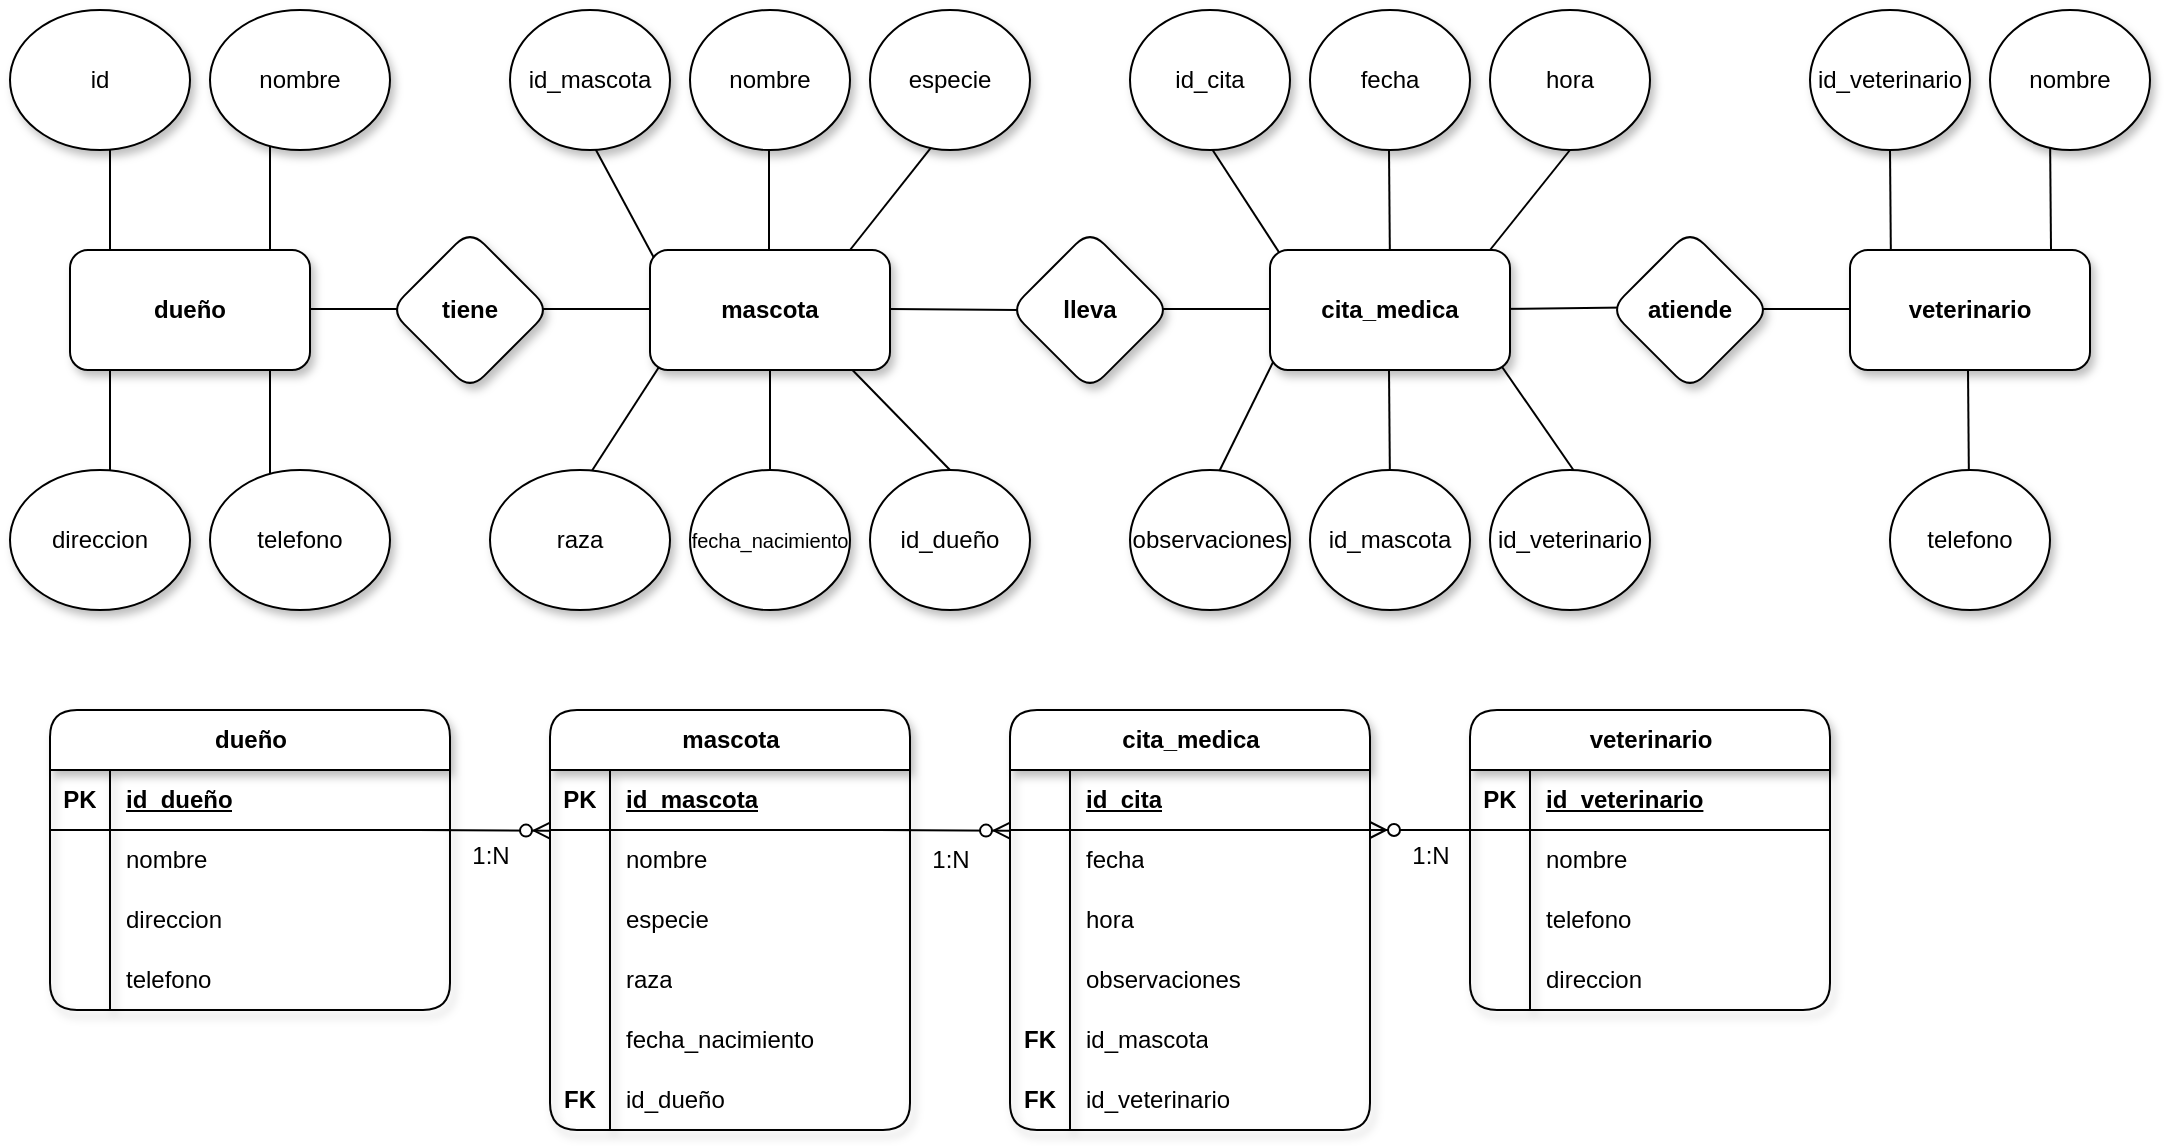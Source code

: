 <mxfile version="28.1.2">
  <diagram name="Página-1" id="cQDwVTA74ZzNVx3wWvGs">
    <mxGraphModel dx="1097" dy="555" grid="1" gridSize="10" guides="1" tooltips="1" connect="1" arrows="1" fold="1" page="1" pageScale="1" pageWidth="1169" pageHeight="1654" math="0" shadow="0">
      <root>
        <mxCell id="0" />
        <mxCell id="1" parent="0" />
        <mxCell id="F-ToWqhk44E_iKogkP2u-29" value="" style="fontSize=12;html=1;endArrow=ERzeroToMany;endFill=1;rounded=0;" edge="1" parent="1">
          <mxGeometry width="100" height="100" relative="1" as="geometry">
            <mxPoint x="800" y="420" as="sourcePoint" />
            <mxPoint x="710" y="420" as="targetPoint" />
          </mxGeometry>
        </mxCell>
        <mxCell id="F-ToWqhk44E_iKogkP2u-10" value="" style="endArrow=none;html=1;rounded=0;" edge="1" parent="1">
          <mxGeometry width="50" height="50" relative="1" as="geometry">
            <mxPoint x="890" y="159.5" as="sourcePoint" />
            <mxPoint x="950" y="159.5" as="targetPoint" />
          </mxGeometry>
        </mxCell>
        <mxCell id="F-ToWqhk44E_iKogkP2u-9" value="" style="endArrow=none;html=1;rounded=0;entryX=0.1;entryY=0.485;entryDx=0;entryDy=0;entryPerimeter=0;" edge="1" parent="1" target="wJCpvDUQ6KjIHCHwOTUY-6">
          <mxGeometry width="50" height="50" relative="1" as="geometry">
            <mxPoint x="770" y="159.5" as="sourcePoint" />
            <mxPoint x="830" y="159.5" as="targetPoint" />
          </mxGeometry>
        </mxCell>
        <mxCell id="F-ToWqhk44E_iKogkP2u-7" value="" style="endArrow=none;html=1;rounded=0;" edge="1" parent="1">
          <mxGeometry width="50" height="50" relative="1" as="geometry">
            <mxPoint x="600" y="159.5" as="sourcePoint" />
            <mxPoint x="660" y="159.5" as="targetPoint" />
          </mxGeometry>
        </mxCell>
        <mxCell id="F-ToWqhk44E_iKogkP2u-5" value="" style="endArrow=none;html=1;rounded=0;" edge="1" parent="1">
          <mxGeometry width="50" height="50" relative="1" as="geometry">
            <mxPoint x="470" y="159.5" as="sourcePoint" />
            <mxPoint x="540" y="160" as="targetPoint" />
          </mxGeometry>
        </mxCell>
        <mxCell id="wJCpvDUQ6KjIHCHwOTUY-32" value="" style="endArrow=none;html=1;rounded=0;" parent="1" edge="1">
          <mxGeometry width="50" height="50" relative="1" as="geometry">
            <mxPoint x="314.75" y="250" as="sourcePoint" />
            <mxPoint x="360" y="180" as="targetPoint" />
          </mxGeometry>
        </mxCell>
        <mxCell id="F-ToWqhk44E_iKogkP2u-2" value="" style="endArrow=none;html=1;rounded=0;" edge="1" parent="1">
          <mxGeometry width="50" height="50" relative="1" as="geometry">
            <mxPoint x="290" y="159.5" as="sourcePoint" />
            <mxPoint x="350" y="159.5" as="targetPoint" />
          </mxGeometry>
        </mxCell>
        <mxCell id="F-ToWqhk44E_iKogkP2u-1" value="" style="endArrow=none;html=1;rounded=0;" edge="1" parent="1">
          <mxGeometry width="50" height="50" relative="1" as="geometry">
            <mxPoint x="180" y="159.5" as="sourcePoint" />
            <mxPoint x="240" y="159.5" as="targetPoint" />
          </mxGeometry>
        </mxCell>
        <mxCell id="wJCpvDUQ6KjIHCHwOTUY-47" value="" style="endArrow=none;html=1;rounded=0;exitX=0.5;exitY=0;exitDx=0;exitDy=0;" parent="1" edge="1">
          <mxGeometry width="50" height="50" relative="1" as="geometry">
            <mxPoint x="970.5" y="140" as="sourcePoint" />
            <mxPoint x="970" y="80" as="targetPoint" />
          </mxGeometry>
        </mxCell>
        <mxCell id="wJCpvDUQ6KjIHCHwOTUY-46" value="" style="endArrow=none;html=1;rounded=0;exitX=0.5;exitY=0;exitDx=0;exitDy=0;" parent="1" edge="1">
          <mxGeometry width="50" height="50" relative="1" as="geometry">
            <mxPoint x="1050.5" y="130" as="sourcePoint" />
            <mxPoint x="1050" y="70" as="targetPoint" />
          </mxGeometry>
        </mxCell>
        <mxCell id="wJCpvDUQ6KjIHCHwOTUY-45" value="" style="endArrow=none;html=1;rounded=0;exitX=0.5;exitY=0;exitDx=0;exitDy=0;" parent="1" edge="1">
          <mxGeometry width="50" height="50" relative="1" as="geometry">
            <mxPoint x="1009.5" y="250" as="sourcePoint" />
            <mxPoint x="1009" y="190" as="targetPoint" />
          </mxGeometry>
        </mxCell>
        <mxCell id="wJCpvDUQ6KjIHCHwOTUY-44" value="" style="endArrow=none;html=1;rounded=0;entryX=0.5;entryY=1;entryDx=0;entryDy=0;" parent="1" edge="1" target="wJCpvDUQ6KjIHCHwOTUY-24">
          <mxGeometry width="50" height="50" relative="1" as="geometry">
            <mxPoint x="770" y="130" as="sourcePoint" />
            <mxPoint x="820" y="80" as="targetPoint" />
          </mxGeometry>
        </mxCell>
        <mxCell id="wJCpvDUQ6KjIHCHwOTUY-41" value="" style="endArrow=none;html=1;rounded=0;exitX=0;exitY=0;exitDx=0;exitDy=0;" parent="1" edge="1">
          <mxGeometry width="50" height="50" relative="1" as="geometry">
            <mxPoint x="811.716" y="240.001" as="sourcePoint" />
            <mxPoint x="770" y="179.75" as="targetPoint" />
          </mxGeometry>
        </mxCell>
        <mxCell id="wJCpvDUQ6KjIHCHwOTUY-40" value="" style="endArrow=none;html=1;rounded=0;exitX=0.5;exitY=0;exitDx=0;exitDy=0;" parent="1" edge="1">
          <mxGeometry width="50" height="50" relative="1" as="geometry">
            <mxPoint x="720" y="250" as="sourcePoint" />
            <mxPoint x="719.5" y="190" as="targetPoint" />
          </mxGeometry>
        </mxCell>
        <mxCell id="wJCpvDUQ6KjIHCHwOTUY-39" value="" style="endArrow=none;html=1;rounded=0;exitX=0.5;exitY=0;exitDx=0;exitDy=0;entryX=0.023;entryY=0.893;entryDx=0;entryDy=0;entryPerimeter=0;" parent="1" edge="1" target="wJCpvDUQ6KjIHCHwOTUY-5">
          <mxGeometry width="50" height="50" relative="1" as="geometry">
            <mxPoint x="630" y="250" as="sourcePoint" />
            <mxPoint x="629.5" y="190" as="targetPoint" />
          </mxGeometry>
        </mxCell>
        <mxCell id="wJCpvDUQ6KjIHCHwOTUY-42" value="" style="endArrow=none;html=1;rounded=0;exitX=0.5;exitY=0;exitDx=0;exitDy=0;" parent="1" edge="1">
          <mxGeometry width="50" height="50" relative="1" as="geometry">
            <mxPoint x="670" y="139.58" as="sourcePoint" />
            <mxPoint x="630" y="78" as="targetPoint" />
          </mxGeometry>
        </mxCell>
        <mxCell id="wJCpvDUQ6KjIHCHwOTUY-43" value="" style="endArrow=none;html=1;rounded=0;exitX=0.5;exitY=0;exitDx=0;exitDy=0;" parent="1" edge="1">
          <mxGeometry width="50" height="50" relative="1" as="geometry">
            <mxPoint x="720" y="140" as="sourcePoint" />
            <mxPoint x="719.5" y="80" as="targetPoint" />
          </mxGeometry>
        </mxCell>
        <mxCell id="wJCpvDUQ6KjIHCHwOTUY-37" value="" style="endArrow=none;html=1;rounded=0;entryX=0.405;entryY=0.949;entryDx=0;entryDy=0;entryPerimeter=0;" parent="1" edge="1" target="wJCpvDUQ6KjIHCHwOTUY-15">
          <mxGeometry width="50" height="50" relative="1" as="geometry">
            <mxPoint x="450.005" y="130" as="sourcePoint" />
            <mxPoint x="500.01" y="80" as="targetPoint" />
          </mxGeometry>
        </mxCell>
        <mxCell id="wJCpvDUQ6KjIHCHwOTUY-33" value="" style="endArrow=none;html=1;rounded=0;entryX=0.595;entryY=1.017;entryDx=0;entryDy=0;entryPerimeter=0;" parent="1" edge="1">
          <mxGeometry width="50" height="50" relative="1" as="geometry">
            <mxPoint x="360" y="148.81" as="sourcePoint" />
            <mxPoint x="317.6" y="70.0" as="targetPoint" />
          </mxGeometry>
        </mxCell>
        <mxCell id="wJCpvDUQ6KjIHCHwOTUY-35" value="" style="endArrow=none;html=1;rounded=0;exitX=0.5;exitY=0;exitDx=0;exitDy=0;entryX=0.937;entryY=0.933;entryDx=0;entryDy=0;entryPerimeter=0;" parent="1" edge="1" source="wJCpvDUQ6KjIHCHwOTUY-18">
          <mxGeometry width="50" height="50" relative="1" as="geometry">
            <mxPoint x="492.4" y="240.0" as="sourcePoint" />
            <mxPoint x="450.0" y="188.78" as="targetPoint" />
          </mxGeometry>
        </mxCell>
        <mxCell id="wJCpvDUQ6KjIHCHwOTUY-34" value="" style="endArrow=none;html=1;rounded=0;" parent="1" edge="1">
          <mxGeometry width="50" height="50" relative="1" as="geometry">
            <mxPoint x="409.5" y="140" as="sourcePoint" />
            <mxPoint x="409.5" y="70" as="targetPoint" />
          </mxGeometry>
        </mxCell>
        <mxCell id="wJCpvDUQ6KjIHCHwOTUY-36" value="" style="endArrow=none;html=1;rounded=0;exitX=0.5;exitY=0;exitDx=0;exitDy=0;" parent="1" source="wJCpvDUQ6KjIHCHwOTUY-17" edge="1">
          <mxGeometry width="50" height="50" relative="1" as="geometry">
            <mxPoint x="429.5" y="250" as="sourcePoint" />
            <mxPoint x="410" y="180" as="targetPoint" />
          </mxGeometry>
        </mxCell>
        <mxCell id="wJCpvDUQ6KjIHCHwOTUY-28" value="" style="endArrow=none;html=1;rounded=0;" parent="1" edge="1">
          <mxGeometry width="50" height="50" relative="1" as="geometry">
            <mxPoint x="80" y="140" as="sourcePoint" />
            <mxPoint x="80" y="70" as="targetPoint" />
          </mxGeometry>
        </mxCell>
        <mxCell id="wJCpvDUQ6KjIHCHwOTUY-29" value="" style="endArrow=none;html=1;rounded=0;" parent="1" edge="1">
          <mxGeometry width="50" height="50" relative="1" as="geometry">
            <mxPoint x="160" y="140" as="sourcePoint" />
            <mxPoint x="160" y="70" as="targetPoint" />
          </mxGeometry>
        </mxCell>
        <mxCell id="wJCpvDUQ6KjIHCHwOTUY-31" value="" style="endArrow=none;html=1;rounded=0;" parent="1" edge="1">
          <mxGeometry width="50" height="50" relative="1" as="geometry">
            <mxPoint x="160" y="260" as="sourcePoint" />
            <mxPoint x="160" y="190" as="targetPoint" />
          </mxGeometry>
        </mxCell>
        <mxCell id="wJCpvDUQ6KjIHCHwOTUY-30" value="" style="endArrow=none;html=1;rounded=0;" parent="1" edge="1">
          <mxGeometry width="50" height="50" relative="1" as="geometry">
            <mxPoint x="80" y="240" as="sourcePoint" />
            <mxPoint x="80" y="170" as="targetPoint" />
          </mxGeometry>
        </mxCell>
        <mxCell id="wJCpvDUQ6KjIHCHwOTUY-1" value="&lt;b&gt;dueño&lt;/b&gt;" style="rounded=1;whiteSpace=wrap;html=1;shadow=1;" parent="1" vertex="1">
          <mxGeometry x="60" y="130" width="120" height="60" as="geometry" />
        </mxCell>
        <mxCell id="wJCpvDUQ6KjIHCHwOTUY-2" value="&lt;b&gt;tiene&lt;/b&gt;" style="rhombus;whiteSpace=wrap;html=1;rounded=1;shadow=1;" parent="1" vertex="1">
          <mxGeometry x="220" y="120" width="80" height="80" as="geometry" />
        </mxCell>
        <mxCell id="wJCpvDUQ6KjIHCHwOTUY-3" value="&lt;b&gt;mascota&lt;/b&gt;" style="rounded=1;whiteSpace=wrap;html=1;shadow=1;" parent="1" vertex="1">
          <mxGeometry x="350" y="130" width="120" height="60" as="geometry" />
        </mxCell>
        <mxCell id="wJCpvDUQ6KjIHCHwOTUY-5" value="&lt;b&gt;cita_medica&lt;/b&gt;" style="rounded=1;whiteSpace=wrap;html=1;shadow=1;" parent="1" vertex="1">
          <mxGeometry x="660" y="130" width="120" height="60" as="geometry" />
        </mxCell>
        <mxCell id="wJCpvDUQ6KjIHCHwOTUY-6" value="&lt;b&gt;atiende&lt;/b&gt;" style="rhombus;whiteSpace=wrap;html=1;rounded=1;shadow=1;" parent="1" vertex="1">
          <mxGeometry x="830" y="120" width="80" height="80" as="geometry" />
        </mxCell>
        <mxCell id="wJCpvDUQ6KjIHCHwOTUY-7" value="&lt;b&gt;veterinario&lt;/b&gt;" style="rounded=1;whiteSpace=wrap;html=1;shadow=1;" parent="1" vertex="1">
          <mxGeometry x="950" y="130" width="120" height="60" as="geometry" />
        </mxCell>
        <mxCell id="wJCpvDUQ6KjIHCHwOTUY-8" value="id" style="ellipse;whiteSpace=wrap;html=1;shadow=1;" parent="1" vertex="1">
          <mxGeometry x="30" y="10" width="90" height="70" as="geometry" />
        </mxCell>
        <mxCell id="wJCpvDUQ6KjIHCHwOTUY-9" value="nombre" style="ellipse;whiteSpace=wrap;html=1;shadow=1;" parent="1" vertex="1">
          <mxGeometry x="130" y="10" width="90" height="70" as="geometry" />
        </mxCell>
        <mxCell id="wJCpvDUQ6KjIHCHwOTUY-10" value="direccion" style="ellipse;whiteSpace=wrap;html=1;shadow=1;" parent="1" vertex="1">
          <mxGeometry x="30" y="240" width="90" height="70" as="geometry" />
        </mxCell>
        <mxCell id="wJCpvDUQ6KjIHCHwOTUY-11" value="telefono" style="ellipse;whiteSpace=wrap;html=1;shadow=1;" parent="1" vertex="1">
          <mxGeometry x="130" y="240" width="90" height="70" as="geometry" />
        </mxCell>
        <mxCell id="wJCpvDUQ6KjIHCHwOTUY-13" value="id_mascota" style="ellipse;whiteSpace=wrap;html=1;shadow=1;" parent="1" vertex="1">
          <mxGeometry x="280" y="10" width="80" height="70" as="geometry" />
        </mxCell>
        <mxCell id="wJCpvDUQ6KjIHCHwOTUY-14" value="nombre" style="ellipse;whiteSpace=wrap;html=1;shadow=1;" parent="1" vertex="1">
          <mxGeometry x="370" y="10" width="80" height="70" as="geometry" />
        </mxCell>
        <mxCell id="wJCpvDUQ6KjIHCHwOTUY-15" value="especie" style="ellipse;whiteSpace=wrap;html=1;shadow=1;" parent="1" vertex="1">
          <mxGeometry x="460" y="10" width="80" height="70" as="geometry" />
        </mxCell>
        <mxCell id="wJCpvDUQ6KjIHCHwOTUY-16" value="raza" style="ellipse;whiteSpace=wrap;html=1;shadow=1;" parent="1" vertex="1">
          <mxGeometry x="270" y="240" width="90" height="70" as="geometry" />
        </mxCell>
        <mxCell id="wJCpvDUQ6KjIHCHwOTUY-17" value="&lt;font style=&quot;font-size: 10px;&quot;&gt;fecha_nacimiento&lt;/font&gt;" style="ellipse;whiteSpace=wrap;html=1;shadow=1;" parent="1" vertex="1">
          <mxGeometry x="370" y="240" width="80" height="70" as="geometry" />
        </mxCell>
        <mxCell id="wJCpvDUQ6KjIHCHwOTUY-18" value="id_dueño" style="ellipse;whiteSpace=wrap;html=1;shadow=1;" parent="1" vertex="1">
          <mxGeometry x="460" y="240" width="80" height="70" as="geometry" />
        </mxCell>
        <mxCell id="wJCpvDUQ6KjIHCHwOTUY-19" value="observaciones" style="ellipse;whiteSpace=wrap;html=1;shadow=1;" parent="1" vertex="1">
          <mxGeometry x="590" y="240" width="80" height="70" as="geometry" />
        </mxCell>
        <mxCell id="wJCpvDUQ6KjIHCHwOTUY-20" value="id_mascota" style="ellipse;whiteSpace=wrap;html=1;shadow=1;" parent="1" vertex="1">
          <mxGeometry x="680" y="240" width="80" height="70" as="geometry" />
        </mxCell>
        <mxCell id="wJCpvDUQ6KjIHCHwOTUY-21" value="id_veterinario" style="ellipse;whiteSpace=wrap;html=1;shadow=1;" parent="1" vertex="1">
          <mxGeometry x="770" y="240" width="80" height="70" as="geometry" />
        </mxCell>
        <mxCell id="wJCpvDUQ6KjIHCHwOTUY-22" value="id_cita" style="ellipse;whiteSpace=wrap;html=1;shadow=1;" parent="1" vertex="1">
          <mxGeometry x="590" y="10" width="80" height="70" as="geometry" />
        </mxCell>
        <mxCell id="wJCpvDUQ6KjIHCHwOTUY-23" value="fecha" style="ellipse;whiteSpace=wrap;html=1;shadow=1;" parent="1" vertex="1">
          <mxGeometry x="680" y="10" width="80" height="70" as="geometry" />
        </mxCell>
        <mxCell id="wJCpvDUQ6KjIHCHwOTUY-24" value="hora" style="ellipse;whiteSpace=wrap;html=1;shadow=1;" parent="1" vertex="1">
          <mxGeometry x="770" y="10" width="80" height="70" as="geometry" />
        </mxCell>
        <mxCell id="wJCpvDUQ6KjIHCHwOTUY-25" value="id_veterinario" style="ellipse;whiteSpace=wrap;html=1;shadow=1;" parent="1" vertex="1">
          <mxGeometry x="930" y="10" width="80" height="70" as="geometry" />
        </mxCell>
        <mxCell id="wJCpvDUQ6KjIHCHwOTUY-26" value="nombre" style="ellipse;whiteSpace=wrap;html=1;shadow=1;" parent="1" vertex="1">
          <mxGeometry x="1020" y="10" width="80" height="70" as="geometry" />
        </mxCell>
        <mxCell id="wJCpvDUQ6KjIHCHwOTUY-27" value="telefono" style="ellipse;whiteSpace=wrap;html=1;shadow=1;" parent="1" vertex="1">
          <mxGeometry x="970" y="240" width="80" height="70" as="geometry" />
        </mxCell>
        <mxCell id="wJCpvDUQ6KjIHCHwOTUY-48" value="dueño" style="shape=table;startSize=30;container=1;collapsible=1;childLayout=tableLayout;fixedRows=1;rowLines=0;fontStyle=1;align=center;resizeLast=1;html=1;rounded=1;shadow=1;" parent="1" vertex="1">
          <mxGeometry x="50" y="360" width="200" height="150" as="geometry" />
        </mxCell>
        <mxCell id="wJCpvDUQ6KjIHCHwOTUY-49" value="" style="shape=tableRow;horizontal=0;startSize=0;swimlaneHead=0;swimlaneBody=0;fillColor=none;collapsible=0;dropTarget=0;points=[[0,0.5],[1,0.5]];portConstraint=eastwest;top=0;left=0;right=0;bottom=1;" parent="wJCpvDUQ6KjIHCHwOTUY-48" vertex="1">
          <mxGeometry y="30" width="200" height="30" as="geometry" />
        </mxCell>
        <mxCell id="wJCpvDUQ6KjIHCHwOTUY-50" value="PK" style="shape=partialRectangle;connectable=0;fillColor=none;top=0;left=0;bottom=0;right=0;fontStyle=1;overflow=hidden;whiteSpace=wrap;html=1;" parent="wJCpvDUQ6KjIHCHwOTUY-49" vertex="1">
          <mxGeometry width="30" height="30" as="geometry">
            <mxRectangle width="30" height="30" as="alternateBounds" />
          </mxGeometry>
        </mxCell>
        <mxCell id="wJCpvDUQ6KjIHCHwOTUY-51" value="id_dueño" style="shape=partialRectangle;connectable=0;fillColor=none;top=0;left=0;bottom=0;right=0;align=left;spacingLeft=6;fontStyle=5;overflow=hidden;whiteSpace=wrap;html=1;" parent="wJCpvDUQ6KjIHCHwOTUY-49" vertex="1">
          <mxGeometry x="30" width="170" height="30" as="geometry">
            <mxRectangle width="170" height="30" as="alternateBounds" />
          </mxGeometry>
        </mxCell>
        <mxCell id="wJCpvDUQ6KjIHCHwOTUY-52" value="" style="shape=tableRow;horizontal=0;startSize=0;swimlaneHead=0;swimlaneBody=0;fillColor=none;collapsible=0;dropTarget=0;points=[[0,0.5],[1,0.5]];portConstraint=eastwest;top=0;left=0;right=0;bottom=0;" parent="wJCpvDUQ6KjIHCHwOTUY-48" vertex="1">
          <mxGeometry y="60" width="200" height="30" as="geometry" />
        </mxCell>
        <mxCell id="wJCpvDUQ6KjIHCHwOTUY-53" value="" style="shape=partialRectangle;connectable=0;fillColor=none;top=0;left=0;bottom=0;right=0;editable=1;overflow=hidden;whiteSpace=wrap;html=1;" parent="wJCpvDUQ6KjIHCHwOTUY-52" vertex="1">
          <mxGeometry width="30" height="30" as="geometry">
            <mxRectangle width="30" height="30" as="alternateBounds" />
          </mxGeometry>
        </mxCell>
        <mxCell id="wJCpvDUQ6KjIHCHwOTUY-54" value="nombre" style="shape=partialRectangle;connectable=0;fillColor=none;top=0;left=0;bottom=0;right=0;align=left;spacingLeft=6;overflow=hidden;whiteSpace=wrap;html=1;" parent="wJCpvDUQ6KjIHCHwOTUY-52" vertex="1">
          <mxGeometry x="30" width="170" height="30" as="geometry">
            <mxRectangle width="170" height="30" as="alternateBounds" />
          </mxGeometry>
        </mxCell>
        <mxCell id="wJCpvDUQ6KjIHCHwOTUY-55" value="" style="shape=tableRow;horizontal=0;startSize=0;swimlaneHead=0;swimlaneBody=0;fillColor=none;collapsible=0;dropTarget=0;points=[[0,0.5],[1,0.5]];portConstraint=eastwest;top=0;left=0;right=0;bottom=0;" parent="wJCpvDUQ6KjIHCHwOTUY-48" vertex="1">
          <mxGeometry y="90" width="200" height="30" as="geometry" />
        </mxCell>
        <mxCell id="wJCpvDUQ6KjIHCHwOTUY-56" value="" style="shape=partialRectangle;connectable=0;fillColor=none;top=0;left=0;bottom=0;right=0;editable=1;overflow=hidden;whiteSpace=wrap;html=1;" parent="wJCpvDUQ6KjIHCHwOTUY-55" vertex="1">
          <mxGeometry width="30" height="30" as="geometry">
            <mxRectangle width="30" height="30" as="alternateBounds" />
          </mxGeometry>
        </mxCell>
        <mxCell id="wJCpvDUQ6KjIHCHwOTUY-57" value="direccion" style="shape=partialRectangle;connectable=0;fillColor=none;top=0;left=0;bottom=0;right=0;align=left;spacingLeft=6;overflow=hidden;whiteSpace=wrap;html=1;" parent="wJCpvDUQ6KjIHCHwOTUY-55" vertex="1">
          <mxGeometry x="30" width="170" height="30" as="geometry">
            <mxRectangle width="170" height="30" as="alternateBounds" />
          </mxGeometry>
        </mxCell>
        <mxCell id="wJCpvDUQ6KjIHCHwOTUY-58" value="" style="shape=tableRow;horizontal=0;startSize=0;swimlaneHead=0;swimlaneBody=0;fillColor=none;collapsible=0;dropTarget=0;points=[[0,0.5],[1,0.5]];portConstraint=eastwest;top=0;left=0;right=0;bottom=0;" parent="wJCpvDUQ6KjIHCHwOTUY-48" vertex="1">
          <mxGeometry y="120" width="200" height="30" as="geometry" />
        </mxCell>
        <mxCell id="wJCpvDUQ6KjIHCHwOTUY-59" value="" style="shape=partialRectangle;connectable=0;fillColor=none;top=0;left=0;bottom=0;right=0;editable=1;overflow=hidden;whiteSpace=wrap;html=1;" parent="wJCpvDUQ6KjIHCHwOTUY-58" vertex="1">
          <mxGeometry width="30" height="30" as="geometry">
            <mxRectangle width="30" height="30" as="alternateBounds" />
          </mxGeometry>
        </mxCell>
        <mxCell id="wJCpvDUQ6KjIHCHwOTUY-60" value="telefono" style="shape=partialRectangle;connectable=0;fillColor=none;top=0;left=0;bottom=0;right=0;align=left;spacingLeft=6;overflow=hidden;whiteSpace=wrap;html=1;" parent="wJCpvDUQ6KjIHCHwOTUY-58" vertex="1">
          <mxGeometry x="30" width="170" height="30" as="geometry">
            <mxRectangle width="170" height="30" as="alternateBounds" />
          </mxGeometry>
        </mxCell>
        <mxCell id="wJCpvDUQ6KjIHCHwOTUY-62" value="mascota" style="shape=table;startSize=30;container=1;collapsible=1;childLayout=tableLayout;fixedRows=1;rowLines=0;fontStyle=1;align=center;resizeLast=1;html=1;rounded=1;shadow=1;" parent="1" vertex="1">
          <mxGeometry x="300" y="360" width="180" height="210" as="geometry" />
        </mxCell>
        <mxCell id="wJCpvDUQ6KjIHCHwOTUY-63" value="" style="shape=tableRow;horizontal=0;startSize=0;swimlaneHead=0;swimlaneBody=0;fillColor=none;collapsible=0;dropTarget=0;points=[[0,0.5],[1,0.5]];portConstraint=eastwest;top=0;left=0;right=0;bottom=1;" parent="wJCpvDUQ6KjIHCHwOTUY-62" vertex="1">
          <mxGeometry y="30" width="180" height="30" as="geometry" />
        </mxCell>
        <mxCell id="wJCpvDUQ6KjIHCHwOTUY-64" value="PK" style="shape=partialRectangle;connectable=0;fillColor=none;top=0;left=0;bottom=0;right=0;fontStyle=1;overflow=hidden;whiteSpace=wrap;html=1;" parent="wJCpvDUQ6KjIHCHwOTUY-63" vertex="1">
          <mxGeometry width="30" height="30" as="geometry">
            <mxRectangle width="30" height="30" as="alternateBounds" />
          </mxGeometry>
        </mxCell>
        <mxCell id="wJCpvDUQ6KjIHCHwOTUY-65" value="id_mascota" style="shape=partialRectangle;connectable=0;fillColor=none;top=0;left=0;bottom=0;right=0;align=left;spacingLeft=6;fontStyle=5;overflow=hidden;whiteSpace=wrap;html=1;" parent="wJCpvDUQ6KjIHCHwOTUY-63" vertex="1">
          <mxGeometry x="30" width="150" height="30" as="geometry">
            <mxRectangle width="150" height="30" as="alternateBounds" />
          </mxGeometry>
        </mxCell>
        <mxCell id="wJCpvDUQ6KjIHCHwOTUY-66" value="" style="shape=tableRow;horizontal=0;startSize=0;swimlaneHead=0;swimlaneBody=0;fillColor=none;collapsible=0;dropTarget=0;points=[[0,0.5],[1,0.5]];portConstraint=eastwest;top=0;left=0;right=0;bottom=0;" parent="wJCpvDUQ6KjIHCHwOTUY-62" vertex="1">
          <mxGeometry y="60" width="180" height="30" as="geometry" />
        </mxCell>
        <mxCell id="wJCpvDUQ6KjIHCHwOTUY-67" value="" style="shape=partialRectangle;connectable=0;fillColor=none;top=0;left=0;bottom=0;right=0;editable=1;overflow=hidden;whiteSpace=wrap;html=1;" parent="wJCpvDUQ6KjIHCHwOTUY-66" vertex="1">
          <mxGeometry width="30" height="30" as="geometry">
            <mxRectangle width="30" height="30" as="alternateBounds" />
          </mxGeometry>
        </mxCell>
        <mxCell id="wJCpvDUQ6KjIHCHwOTUY-68" value="nombre" style="shape=partialRectangle;connectable=0;fillColor=none;top=0;left=0;bottom=0;right=0;align=left;spacingLeft=6;overflow=hidden;whiteSpace=wrap;html=1;" parent="wJCpvDUQ6KjIHCHwOTUY-66" vertex="1">
          <mxGeometry x="30" width="150" height="30" as="geometry">
            <mxRectangle width="150" height="30" as="alternateBounds" />
          </mxGeometry>
        </mxCell>
        <mxCell id="wJCpvDUQ6KjIHCHwOTUY-69" value="" style="shape=tableRow;horizontal=0;startSize=0;swimlaneHead=0;swimlaneBody=0;fillColor=none;collapsible=0;dropTarget=0;points=[[0,0.5],[1,0.5]];portConstraint=eastwest;top=0;left=0;right=0;bottom=0;" parent="wJCpvDUQ6KjIHCHwOTUY-62" vertex="1">
          <mxGeometry y="90" width="180" height="30" as="geometry" />
        </mxCell>
        <mxCell id="wJCpvDUQ6KjIHCHwOTUY-70" value="" style="shape=partialRectangle;connectable=0;fillColor=none;top=0;left=0;bottom=0;right=0;editable=1;overflow=hidden;whiteSpace=wrap;html=1;" parent="wJCpvDUQ6KjIHCHwOTUY-69" vertex="1">
          <mxGeometry width="30" height="30" as="geometry">
            <mxRectangle width="30" height="30" as="alternateBounds" />
          </mxGeometry>
        </mxCell>
        <mxCell id="wJCpvDUQ6KjIHCHwOTUY-71" value="especie" style="shape=partialRectangle;connectable=0;fillColor=none;top=0;left=0;bottom=0;right=0;align=left;spacingLeft=6;overflow=hidden;whiteSpace=wrap;html=1;" parent="wJCpvDUQ6KjIHCHwOTUY-69" vertex="1">
          <mxGeometry x="30" width="150" height="30" as="geometry">
            <mxRectangle width="150" height="30" as="alternateBounds" />
          </mxGeometry>
        </mxCell>
        <mxCell id="wJCpvDUQ6KjIHCHwOTUY-72" value="" style="shape=tableRow;horizontal=0;startSize=0;swimlaneHead=0;swimlaneBody=0;fillColor=none;collapsible=0;dropTarget=0;points=[[0,0.5],[1,0.5]];portConstraint=eastwest;top=0;left=0;right=0;bottom=0;" parent="wJCpvDUQ6KjIHCHwOTUY-62" vertex="1">
          <mxGeometry y="120" width="180" height="30" as="geometry" />
        </mxCell>
        <mxCell id="wJCpvDUQ6KjIHCHwOTUY-73" value="" style="shape=partialRectangle;connectable=0;fillColor=none;top=0;left=0;bottom=0;right=0;editable=1;overflow=hidden;whiteSpace=wrap;html=1;" parent="wJCpvDUQ6KjIHCHwOTUY-72" vertex="1">
          <mxGeometry width="30" height="30" as="geometry">
            <mxRectangle width="30" height="30" as="alternateBounds" />
          </mxGeometry>
        </mxCell>
        <mxCell id="wJCpvDUQ6KjIHCHwOTUY-74" value="raza" style="shape=partialRectangle;connectable=0;fillColor=none;top=0;left=0;bottom=0;right=0;align=left;spacingLeft=6;overflow=hidden;whiteSpace=wrap;html=1;" parent="wJCpvDUQ6KjIHCHwOTUY-72" vertex="1">
          <mxGeometry x="30" width="150" height="30" as="geometry">
            <mxRectangle width="150" height="30" as="alternateBounds" />
          </mxGeometry>
        </mxCell>
        <mxCell id="F-ToWqhk44E_iKogkP2u-14" value="" style="shape=tableRow;horizontal=0;startSize=0;swimlaneHead=0;swimlaneBody=0;fillColor=none;collapsible=0;dropTarget=0;points=[[0,0.5],[1,0.5]];portConstraint=eastwest;top=0;left=0;right=0;bottom=0;" vertex="1" parent="wJCpvDUQ6KjIHCHwOTUY-62">
          <mxGeometry y="150" width="180" height="30" as="geometry" />
        </mxCell>
        <mxCell id="F-ToWqhk44E_iKogkP2u-15" value="" style="shape=partialRectangle;connectable=0;fillColor=none;top=0;left=0;bottom=0;right=0;editable=1;overflow=hidden;whiteSpace=wrap;html=1;" vertex="1" parent="F-ToWqhk44E_iKogkP2u-14">
          <mxGeometry width="30" height="30" as="geometry">
            <mxRectangle width="30" height="30" as="alternateBounds" />
          </mxGeometry>
        </mxCell>
        <mxCell id="F-ToWqhk44E_iKogkP2u-16" value="fecha_nacimiento" style="shape=partialRectangle;connectable=0;fillColor=none;top=0;left=0;bottom=0;right=0;align=left;spacingLeft=6;overflow=hidden;whiteSpace=wrap;html=1;" vertex="1" parent="F-ToWqhk44E_iKogkP2u-14">
          <mxGeometry x="30" width="150" height="30" as="geometry">
            <mxRectangle width="150" height="30" as="alternateBounds" />
          </mxGeometry>
        </mxCell>
        <mxCell id="F-ToWqhk44E_iKogkP2u-17" value="" style="shape=tableRow;horizontal=0;startSize=0;swimlaneHead=0;swimlaneBody=0;fillColor=none;collapsible=0;dropTarget=0;points=[[0,0.5],[1,0.5]];portConstraint=eastwest;top=0;left=0;right=0;bottom=0;" vertex="1" parent="wJCpvDUQ6KjIHCHwOTUY-62">
          <mxGeometry y="180" width="180" height="30" as="geometry" />
        </mxCell>
        <mxCell id="F-ToWqhk44E_iKogkP2u-18" value="&lt;b&gt;FK&lt;/b&gt;" style="shape=partialRectangle;connectable=0;fillColor=none;top=0;left=0;bottom=0;right=0;editable=1;overflow=hidden;whiteSpace=wrap;html=1;" vertex="1" parent="F-ToWqhk44E_iKogkP2u-17">
          <mxGeometry width="30" height="30" as="geometry">
            <mxRectangle width="30" height="30" as="alternateBounds" />
          </mxGeometry>
        </mxCell>
        <mxCell id="F-ToWqhk44E_iKogkP2u-19" value="id_dueño&amp;nbsp;" style="shape=partialRectangle;connectable=0;fillColor=none;top=0;left=0;bottom=0;right=0;align=left;spacingLeft=6;overflow=hidden;whiteSpace=wrap;html=1;" vertex="1" parent="F-ToWqhk44E_iKogkP2u-17">
          <mxGeometry x="30" width="150" height="30" as="geometry">
            <mxRectangle width="150" height="30" as="alternateBounds" />
          </mxGeometry>
        </mxCell>
        <mxCell id="wJCpvDUQ6KjIHCHwOTUY-75" value="cita_medica" style="shape=table;startSize=30;container=1;collapsible=1;childLayout=tableLayout;fixedRows=1;rowLines=0;fontStyle=1;align=center;resizeLast=1;html=1;rounded=1;shadow=1;" parent="1" vertex="1">
          <mxGeometry x="530" y="360" width="180" height="210" as="geometry" />
        </mxCell>
        <mxCell id="wJCpvDUQ6KjIHCHwOTUY-76" value="" style="shape=tableRow;horizontal=0;startSize=0;swimlaneHead=0;swimlaneBody=0;fillColor=none;collapsible=0;dropTarget=0;points=[[0,0.5],[1,0.5]];portConstraint=eastwest;top=0;left=0;right=0;bottom=1;" parent="wJCpvDUQ6KjIHCHwOTUY-75" vertex="1">
          <mxGeometry y="30" width="180" height="30" as="geometry" />
        </mxCell>
        <mxCell id="wJCpvDUQ6KjIHCHwOTUY-77" value="" style="shape=partialRectangle;connectable=0;fillColor=none;top=0;left=0;bottom=0;right=0;fontStyle=1;overflow=hidden;whiteSpace=wrap;html=1;" parent="wJCpvDUQ6KjIHCHwOTUY-76" vertex="1">
          <mxGeometry width="30" height="30" as="geometry">
            <mxRectangle width="30" height="30" as="alternateBounds" />
          </mxGeometry>
        </mxCell>
        <mxCell id="wJCpvDUQ6KjIHCHwOTUY-78" value="id_cita" style="shape=partialRectangle;connectable=0;fillColor=none;top=0;left=0;bottom=0;right=0;align=left;spacingLeft=6;fontStyle=5;overflow=hidden;whiteSpace=wrap;html=1;" parent="wJCpvDUQ6KjIHCHwOTUY-76" vertex="1">
          <mxGeometry x="30" width="150" height="30" as="geometry">
            <mxRectangle width="150" height="30" as="alternateBounds" />
          </mxGeometry>
        </mxCell>
        <mxCell id="wJCpvDUQ6KjIHCHwOTUY-79" value="" style="shape=tableRow;horizontal=0;startSize=0;swimlaneHead=0;swimlaneBody=0;fillColor=none;collapsible=0;dropTarget=0;points=[[0,0.5],[1,0.5]];portConstraint=eastwest;top=0;left=0;right=0;bottom=0;" parent="wJCpvDUQ6KjIHCHwOTUY-75" vertex="1">
          <mxGeometry y="60" width="180" height="30" as="geometry" />
        </mxCell>
        <mxCell id="wJCpvDUQ6KjIHCHwOTUY-80" value="" style="shape=partialRectangle;connectable=0;fillColor=none;top=0;left=0;bottom=0;right=0;editable=1;overflow=hidden;whiteSpace=wrap;html=1;" parent="wJCpvDUQ6KjIHCHwOTUY-79" vertex="1">
          <mxGeometry width="30" height="30" as="geometry">
            <mxRectangle width="30" height="30" as="alternateBounds" />
          </mxGeometry>
        </mxCell>
        <mxCell id="wJCpvDUQ6KjIHCHwOTUY-81" value="fecha" style="shape=partialRectangle;connectable=0;fillColor=none;top=0;left=0;bottom=0;right=0;align=left;spacingLeft=6;overflow=hidden;whiteSpace=wrap;html=1;" parent="wJCpvDUQ6KjIHCHwOTUY-79" vertex="1">
          <mxGeometry x="30" width="150" height="30" as="geometry">
            <mxRectangle width="150" height="30" as="alternateBounds" />
          </mxGeometry>
        </mxCell>
        <mxCell id="wJCpvDUQ6KjIHCHwOTUY-82" value="" style="shape=tableRow;horizontal=0;startSize=0;swimlaneHead=0;swimlaneBody=0;fillColor=none;collapsible=0;dropTarget=0;points=[[0,0.5],[1,0.5]];portConstraint=eastwest;top=0;left=0;right=0;bottom=0;" parent="wJCpvDUQ6KjIHCHwOTUY-75" vertex="1">
          <mxGeometry y="90" width="180" height="30" as="geometry" />
        </mxCell>
        <mxCell id="wJCpvDUQ6KjIHCHwOTUY-83" value="" style="shape=partialRectangle;connectable=0;fillColor=none;top=0;left=0;bottom=0;right=0;editable=1;overflow=hidden;whiteSpace=wrap;html=1;" parent="wJCpvDUQ6KjIHCHwOTUY-82" vertex="1">
          <mxGeometry width="30" height="30" as="geometry">
            <mxRectangle width="30" height="30" as="alternateBounds" />
          </mxGeometry>
        </mxCell>
        <mxCell id="wJCpvDUQ6KjIHCHwOTUY-84" value="hora" style="shape=partialRectangle;connectable=0;fillColor=none;top=0;left=0;bottom=0;right=0;align=left;spacingLeft=6;overflow=hidden;whiteSpace=wrap;html=1;" parent="wJCpvDUQ6KjIHCHwOTUY-82" vertex="1">
          <mxGeometry x="30" width="150" height="30" as="geometry">
            <mxRectangle width="150" height="30" as="alternateBounds" />
          </mxGeometry>
        </mxCell>
        <mxCell id="wJCpvDUQ6KjIHCHwOTUY-85" value="" style="shape=tableRow;horizontal=0;startSize=0;swimlaneHead=0;swimlaneBody=0;fillColor=none;collapsible=0;dropTarget=0;points=[[0,0.5],[1,0.5]];portConstraint=eastwest;top=0;left=0;right=0;bottom=0;" parent="wJCpvDUQ6KjIHCHwOTUY-75" vertex="1">
          <mxGeometry y="120" width="180" height="30" as="geometry" />
        </mxCell>
        <mxCell id="wJCpvDUQ6KjIHCHwOTUY-86" value="" style="shape=partialRectangle;connectable=0;fillColor=none;top=0;left=0;bottom=0;right=0;editable=1;overflow=hidden;whiteSpace=wrap;html=1;" parent="wJCpvDUQ6KjIHCHwOTUY-85" vertex="1">
          <mxGeometry width="30" height="30" as="geometry">
            <mxRectangle width="30" height="30" as="alternateBounds" />
          </mxGeometry>
        </mxCell>
        <mxCell id="wJCpvDUQ6KjIHCHwOTUY-87" value="observaciones" style="shape=partialRectangle;connectable=0;fillColor=none;top=0;left=0;bottom=0;right=0;align=left;spacingLeft=6;overflow=hidden;whiteSpace=wrap;html=1;" parent="wJCpvDUQ6KjIHCHwOTUY-85" vertex="1">
          <mxGeometry x="30" width="150" height="30" as="geometry">
            <mxRectangle width="150" height="30" as="alternateBounds" />
          </mxGeometry>
        </mxCell>
        <mxCell id="F-ToWqhk44E_iKogkP2u-20" value="" style="shape=tableRow;horizontal=0;startSize=0;swimlaneHead=0;swimlaneBody=0;fillColor=none;collapsible=0;dropTarget=0;points=[[0,0.5],[1,0.5]];portConstraint=eastwest;top=0;left=0;right=0;bottom=0;" vertex="1" parent="wJCpvDUQ6KjIHCHwOTUY-75">
          <mxGeometry y="150" width="180" height="30" as="geometry" />
        </mxCell>
        <mxCell id="F-ToWqhk44E_iKogkP2u-21" value="&lt;b&gt;FK&lt;/b&gt;" style="shape=partialRectangle;connectable=0;fillColor=none;top=0;left=0;bottom=0;right=0;editable=1;overflow=hidden;whiteSpace=wrap;html=1;" vertex="1" parent="F-ToWqhk44E_iKogkP2u-20">
          <mxGeometry width="30" height="30" as="geometry">
            <mxRectangle width="30" height="30" as="alternateBounds" />
          </mxGeometry>
        </mxCell>
        <mxCell id="F-ToWqhk44E_iKogkP2u-22" value="id_mascota" style="shape=partialRectangle;connectable=0;fillColor=none;top=0;left=0;bottom=0;right=0;align=left;spacingLeft=6;overflow=hidden;whiteSpace=wrap;html=1;" vertex="1" parent="F-ToWqhk44E_iKogkP2u-20">
          <mxGeometry x="30" width="150" height="30" as="geometry">
            <mxRectangle width="150" height="30" as="alternateBounds" />
          </mxGeometry>
        </mxCell>
        <mxCell id="F-ToWqhk44E_iKogkP2u-23" value="" style="shape=tableRow;horizontal=0;startSize=0;swimlaneHead=0;swimlaneBody=0;fillColor=none;collapsible=0;dropTarget=0;points=[[0,0.5],[1,0.5]];portConstraint=eastwest;top=0;left=0;right=0;bottom=0;" vertex="1" parent="wJCpvDUQ6KjIHCHwOTUY-75">
          <mxGeometry y="180" width="180" height="30" as="geometry" />
        </mxCell>
        <mxCell id="F-ToWqhk44E_iKogkP2u-24" value="&lt;b&gt;FK&lt;/b&gt;" style="shape=partialRectangle;connectable=0;fillColor=none;top=0;left=0;bottom=0;right=0;editable=1;overflow=hidden;whiteSpace=wrap;html=1;" vertex="1" parent="F-ToWqhk44E_iKogkP2u-23">
          <mxGeometry width="30" height="30" as="geometry">
            <mxRectangle width="30" height="30" as="alternateBounds" />
          </mxGeometry>
        </mxCell>
        <mxCell id="F-ToWqhk44E_iKogkP2u-25" value="id_veterinario" style="shape=partialRectangle;connectable=0;fillColor=none;top=0;left=0;bottom=0;right=0;align=left;spacingLeft=6;overflow=hidden;whiteSpace=wrap;html=1;" vertex="1" parent="F-ToWqhk44E_iKogkP2u-23">
          <mxGeometry x="30" width="150" height="30" as="geometry">
            <mxRectangle width="150" height="30" as="alternateBounds" />
          </mxGeometry>
        </mxCell>
        <mxCell id="wJCpvDUQ6KjIHCHwOTUY-88" value="veterinario" style="shape=table;startSize=30;container=1;collapsible=1;childLayout=tableLayout;fixedRows=1;rowLines=0;fontStyle=1;align=center;resizeLast=1;html=1;rounded=1;shadow=1;" parent="1" vertex="1">
          <mxGeometry x="760" y="360" width="180" height="150" as="geometry" />
        </mxCell>
        <mxCell id="wJCpvDUQ6KjIHCHwOTUY-89" value="" style="shape=tableRow;horizontal=0;startSize=0;swimlaneHead=0;swimlaneBody=0;fillColor=none;collapsible=0;dropTarget=0;points=[[0,0.5],[1,0.5]];portConstraint=eastwest;top=0;left=0;right=0;bottom=1;" parent="wJCpvDUQ6KjIHCHwOTUY-88" vertex="1">
          <mxGeometry y="30" width="180" height="30" as="geometry" />
        </mxCell>
        <mxCell id="wJCpvDUQ6KjIHCHwOTUY-90" value="PK" style="shape=partialRectangle;connectable=0;fillColor=none;top=0;left=0;bottom=0;right=0;fontStyle=1;overflow=hidden;whiteSpace=wrap;html=1;" parent="wJCpvDUQ6KjIHCHwOTUY-89" vertex="1">
          <mxGeometry width="30" height="30" as="geometry">
            <mxRectangle width="30" height="30" as="alternateBounds" />
          </mxGeometry>
        </mxCell>
        <mxCell id="wJCpvDUQ6KjIHCHwOTUY-91" value="id_veterinario" style="shape=partialRectangle;connectable=0;fillColor=none;top=0;left=0;bottom=0;right=0;align=left;spacingLeft=6;fontStyle=5;overflow=hidden;whiteSpace=wrap;html=1;" parent="wJCpvDUQ6KjIHCHwOTUY-89" vertex="1">
          <mxGeometry x="30" width="150" height="30" as="geometry">
            <mxRectangle width="150" height="30" as="alternateBounds" />
          </mxGeometry>
        </mxCell>
        <mxCell id="wJCpvDUQ6KjIHCHwOTUY-92" value="" style="shape=tableRow;horizontal=0;startSize=0;swimlaneHead=0;swimlaneBody=0;fillColor=none;collapsible=0;dropTarget=0;points=[[0,0.5],[1,0.5]];portConstraint=eastwest;top=0;left=0;right=0;bottom=0;" parent="wJCpvDUQ6KjIHCHwOTUY-88" vertex="1">
          <mxGeometry y="60" width="180" height="30" as="geometry" />
        </mxCell>
        <mxCell id="wJCpvDUQ6KjIHCHwOTUY-93" value="" style="shape=partialRectangle;connectable=0;fillColor=none;top=0;left=0;bottom=0;right=0;editable=1;overflow=hidden;whiteSpace=wrap;html=1;" parent="wJCpvDUQ6KjIHCHwOTUY-92" vertex="1">
          <mxGeometry width="30" height="30" as="geometry">
            <mxRectangle width="30" height="30" as="alternateBounds" />
          </mxGeometry>
        </mxCell>
        <mxCell id="wJCpvDUQ6KjIHCHwOTUY-94" value="nombre" style="shape=partialRectangle;connectable=0;fillColor=none;top=0;left=0;bottom=0;right=0;align=left;spacingLeft=6;overflow=hidden;whiteSpace=wrap;html=1;" parent="wJCpvDUQ6KjIHCHwOTUY-92" vertex="1">
          <mxGeometry x="30" width="150" height="30" as="geometry">
            <mxRectangle width="150" height="30" as="alternateBounds" />
          </mxGeometry>
        </mxCell>
        <mxCell id="wJCpvDUQ6KjIHCHwOTUY-95" value="" style="shape=tableRow;horizontal=0;startSize=0;swimlaneHead=0;swimlaneBody=0;fillColor=none;collapsible=0;dropTarget=0;points=[[0,0.5],[1,0.5]];portConstraint=eastwest;top=0;left=0;right=0;bottom=0;" parent="wJCpvDUQ6KjIHCHwOTUY-88" vertex="1">
          <mxGeometry y="90" width="180" height="30" as="geometry" />
        </mxCell>
        <mxCell id="wJCpvDUQ6KjIHCHwOTUY-96" value="" style="shape=partialRectangle;connectable=0;fillColor=none;top=0;left=0;bottom=0;right=0;editable=1;overflow=hidden;whiteSpace=wrap;html=1;" parent="wJCpvDUQ6KjIHCHwOTUY-95" vertex="1">
          <mxGeometry width="30" height="30" as="geometry">
            <mxRectangle width="30" height="30" as="alternateBounds" />
          </mxGeometry>
        </mxCell>
        <mxCell id="wJCpvDUQ6KjIHCHwOTUY-97" value="telefono" style="shape=partialRectangle;connectable=0;fillColor=none;top=0;left=0;bottom=0;right=0;align=left;spacingLeft=6;overflow=hidden;whiteSpace=wrap;html=1;" parent="wJCpvDUQ6KjIHCHwOTUY-95" vertex="1">
          <mxGeometry x="30" width="150" height="30" as="geometry">
            <mxRectangle width="150" height="30" as="alternateBounds" />
          </mxGeometry>
        </mxCell>
        <mxCell id="wJCpvDUQ6KjIHCHwOTUY-98" value="" style="shape=tableRow;horizontal=0;startSize=0;swimlaneHead=0;swimlaneBody=0;fillColor=none;collapsible=0;dropTarget=0;points=[[0,0.5],[1,0.5]];portConstraint=eastwest;top=0;left=0;right=0;bottom=0;" parent="wJCpvDUQ6KjIHCHwOTUY-88" vertex="1">
          <mxGeometry y="120" width="180" height="30" as="geometry" />
        </mxCell>
        <mxCell id="wJCpvDUQ6KjIHCHwOTUY-99" value="" style="shape=partialRectangle;connectable=0;fillColor=none;top=0;left=0;bottom=0;right=0;editable=1;overflow=hidden;whiteSpace=wrap;html=1;" parent="wJCpvDUQ6KjIHCHwOTUY-98" vertex="1">
          <mxGeometry width="30" height="30" as="geometry">
            <mxRectangle width="30" height="30" as="alternateBounds" />
          </mxGeometry>
        </mxCell>
        <mxCell id="wJCpvDUQ6KjIHCHwOTUY-100" value="direccion" style="shape=partialRectangle;connectable=0;fillColor=none;top=0;left=0;bottom=0;right=0;align=left;spacingLeft=6;overflow=hidden;whiteSpace=wrap;html=1;" parent="wJCpvDUQ6KjIHCHwOTUY-98" vertex="1">
          <mxGeometry x="30" width="150" height="30" as="geometry">
            <mxRectangle width="150" height="30" as="alternateBounds" />
          </mxGeometry>
        </mxCell>
        <mxCell id="F-ToWqhk44E_iKogkP2u-8" value="" style="endArrow=none;html=1;rounded=0;" edge="1" parent="1" target="wJCpvDUQ6KjIHCHwOTUY-4">
          <mxGeometry width="50" height="50" relative="1" as="geometry">
            <mxPoint x="585" y="159.5" as="sourcePoint" />
            <mxPoint x="645" y="159.5" as="targetPoint" />
          </mxGeometry>
        </mxCell>
        <mxCell id="wJCpvDUQ6KjIHCHwOTUY-4" value="&lt;b&gt;lleva&lt;/b&gt;" style="rhombus;whiteSpace=wrap;html=1;rounded=1;shadow=1;" parent="1" vertex="1">
          <mxGeometry x="530" y="120" width="80" height="80" as="geometry" />
        </mxCell>
        <mxCell id="F-ToWqhk44E_iKogkP2u-27" value="" style="fontSize=12;html=1;endArrow=ERzeroToMany;endFill=1;rounded=0;exitX=1.006;exitY=0.04;exitDx=0;exitDy=0;exitPerimeter=0;entryX=0.042;entryY=1.012;entryDx=0;entryDy=0;entryPerimeter=0;" edge="1" parent="1">
          <mxGeometry width="100" height="100" relative="1" as="geometry">
            <mxPoint x="463.64" y="420" as="sourcePoint" />
            <mxPoint x="530" y="420.36" as="targetPoint" />
          </mxGeometry>
        </mxCell>
        <mxCell id="F-ToWqhk44E_iKogkP2u-28" value="" style="fontSize=12;html=1;endArrow=ERzeroToMany;endFill=1;rounded=0;exitX=1.006;exitY=0.04;exitDx=0;exitDy=0;exitPerimeter=0;entryX=0.042;entryY=1.012;entryDx=0;entryDy=0;entryPerimeter=0;" edge="1" parent="1">
          <mxGeometry width="100" height="100" relative="1" as="geometry">
            <mxPoint x="233.64" y="420" as="sourcePoint" />
            <mxPoint x="300" y="420.36" as="targetPoint" />
          </mxGeometry>
        </mxCell>
        <mxCell id="F-ToWqhk44E_iKogkP2u-30" value="1:N" style="text;html=1;align=center;verticalAlign=middle;resizable=0;points=[];autosize=1;strokeColor=none;fillColor=none;" vertex="1" parent="1">
          <mxGeometry x="250" y="418" width="40" height="30" as="geometry" />
        </mxCell>
        <mxCell id="F-ToWqhk44E_iKogkP2u-31" value="1:N" style="text;html=1;align=center;verticalAlign=middle;resizable=0;points=[];autosize=1;strokeColor=none;fillColor=none;" vertex="1" parent="1">
          <mxGeometry x="480" y="420" width="40" height="30" as="geometry" />
        </mxCell>
        <mxCell id="F-ToWqhk44E_iKogkP2u-32" value="1:N" style="text;html=1;align=center;verticalAlign=middle;resizable=0;points=[];autosize=1;strokeColor=none;fillColor=none;" vertex="1" parent="1">
          <mxGeometry x="720" y="418" width="40" height="30" as="geometry" />
        </mxCell>
      </root>
    </mxGraphModel>
  </diagram>
</mxfile>
